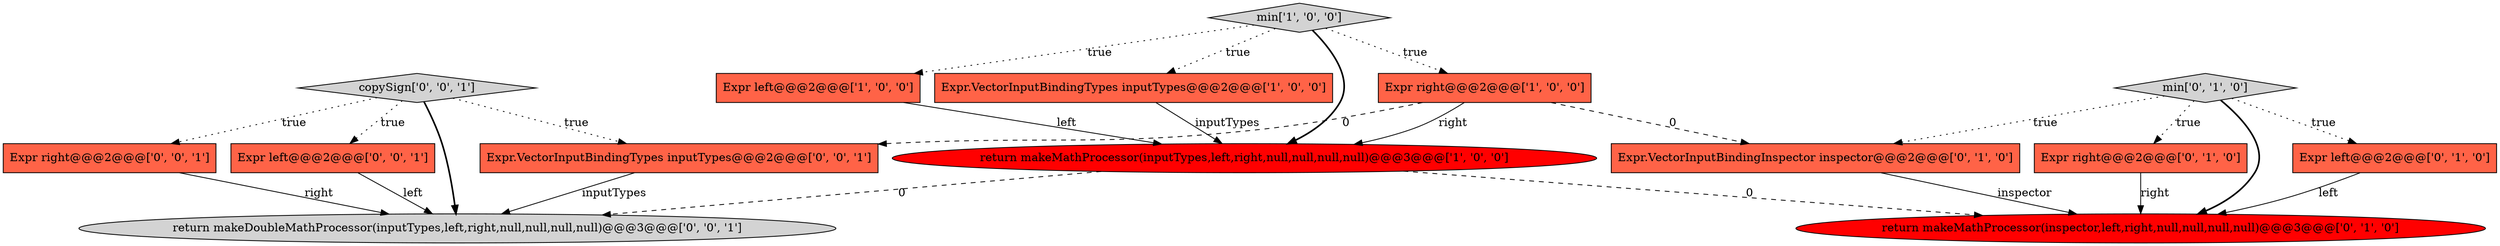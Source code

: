 digraph {
2 [style = filled, label = "return makeMathProcessor(inputTypes,left,right,null,null,null,null)@@@3@@@['1', '0', '0']", fillcolor = red, shape = ellipse image = "AAA1AAABBB1BBB"];
5 [style = filled, label = "Expr left@@@2@@@['0', '1', '0']", fillcolor = tomato, shape = box image = "AAA0AAABBB2BBB"];
14 [style = filled, label = "copySign['0', '0', '1']", fillcolor = lightgray, shape = diamond image = "AAA0AAABBB3BBB"];
1 [style = filled, label = "min['1', '0', '0']", fillcolor = lightgray, shape = diamond image = "AAA0AAABBB1BBB"];
0 [style = filled, label = "Expr.VectorInputBindingTypes inputTypes@@@2@@@['1', '0', '0']", fillcolor = tomato, shape = box image = "AAA0AAABBB1BBB"];
11 [style = filled, label = "return makeDoubleMathProcessor(inputTypes,left,right,null,null,null,null)@@@3@@@['0', '0', '1']", fillcolor = lightgray, shape = ellipse image = "AAA0AAABBB3BBB"];
3 [style = filled, label = "Expr left@@@2@@@['1', '0', '0']", fillcolor = tomato, shape = box image = "AAA0AAABBB1BBB"];
9 [style = filled, label = "return makeMathProcessor(inspector,left,right,null,null,null,null)@@@3@@@['0', '1', '0']", fillcolor = red, shape = ellipse image = "AAA1AAABBB2BBB"];
8 [style = filled, label = "Expr.VectorInputBindingInspector inspector@@@2@@@['0', '1', '0']", fillcolor = tomato, shape = box image = "AAA1AAABBB2BBB"];
10 [style = filled, label = "Expr right@@@2@@@['0', '0', '1']", fillcolor = tomato, shape = box image = "AAA0AAABBB3BBB"];
12 [style = filled, label = "Expr left@@@2@@@['0', '0', '1']", fillcolor = tomato, shape = box image = "AAA0AAABBB3BBB"];
4 [style = filled, label = "Expr right@@@2@@@['1', '0', '0']", fillcolor = tomato, shape = box image = "AAA1AAABBB1BBB"];
6 [style = filled, label = "Expr right@@@2@@@['0', '1', '0']", fillcolor = tomato, shape = box image = "AAA0AAABBB2BBB"];
13 [style = filled, label = "Expr.VectorInputBindingTypes inputTypes@@@2@@@['0', '0', '1']", fillcolor = tomato, shape = box image = "AAA0AAABBB3BBB"];
7 [style = filled, label = "min['0', '1', '0']", fillcolor = lightgray, shape = diamond image = "AAA0AAABBB2BBB"];
7->6 [style = dotted, label="true"];
14->12 [style = dotted, label="true"];
3->2 [style = solid, label="left"];
8->9 [style = solid, label="inspector"];
13->11 [style = solid, label="inputTypes"];
4->2 [style = solid, label="right"];
5->9 [style = solid, label="left"];
1->4 [style = dotted, label="true"];
14->10 [style = dotted, label="true"];
14->13 [style = dotted, label="true"];
7->5 [style = dotted, label="true"];
1->3 [style = dotted, label="true"];
7->9 [style = bold, label=""];
0->2 [style = solid, label="inputTypes"];
6->9 [style = solid, label="right"];
2->9 [style = dashed, label="0"];
12->11 [style = solid, label="left"];
4->8 [style = dashed, label="0"];
10->11 [style = solid, label="right"];
2->11 [style = dashed, label="0"];
1->2 [style = bold, label=""];
1->0 [style = dotted, label="true"];
4->13 [style = dashed, label="0"];
7->8 [style = dotted, label="true"];
14->11 [style = bold, label=""];
}
